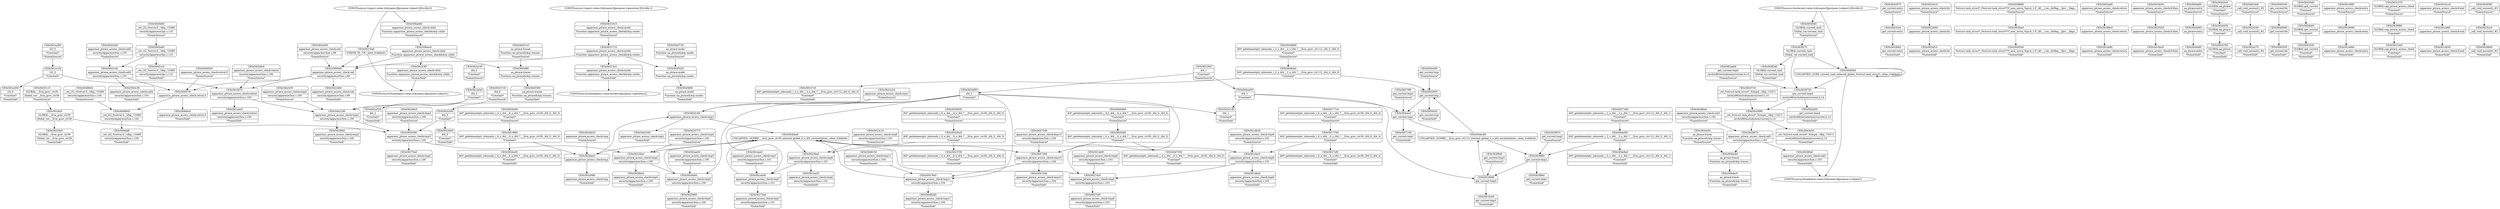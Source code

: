 digraph {
	CE0x564ed00 [shape=record,shape=Mrecord,label="{CE0x564ed00|get_current:tmp|*SummSource*}"]
	"CONST[source:2(external),value:2(dynamic)][purpose:{subject}][SrcIdx:2]"
	CE0x56436b0 [shape=record,shape=Mrecord,label="{CE0x56436b0|get_current:entry|*SummSink*}"]
	CE0x56227c0 [shape=record,shape=Mrecord,label="{CE0x56227c0|i64_0|*Constant*|*SummSource*}"]
	CE0x5623e10 [shape=record,shape=Mrecord,label="{CE0x5623e10|apparmor_ptrace_access_check:bb|*SummSource*}"]
	CE0x563f3d0 [shape=record,shape=Mrecord,label="{CE0x563f3d0|GLOBAL:current_task|Global_var:current_task|*SummSink*}"]
	CE0x563f680 [shape=record,shape=Mrecord,label="{CE0x563f680|%struct.task_struct*_(%struct.task_struct**)*_asm_movq_%gs:$_1:P_,$0_,_r,im,_dirflag_,_fpsr_,_flags_|*SummSource*}"]
	CE0x56186c0 [shape=record,shape=Mrecord,label="{CE0x56186c0|apparmor_ptrace_access_check:return}"]
	CE0x562bba0 [shape=record,shape=Mrecord,label="{CE0x562bba0|COLLAPSED:_GCMRE___llvm_gcov_ctr39_internal_global_6_x_i64_zeroinitializer:_elem_0:default:}"]
	CE0x5625020 [shape=record,shape=Mrecord,label="{CE0x5625020|apparmor_ptrace_access_check:if.then}"]
	"CONST[source:0(mediator),value:2(dynamic)][purpose:{object}]"
	CE0x563f4e0 [shape=record,shape=Mrecord,label="{CE0x563f4e0|%struct.task_struct*_(%struct.task_struct**)*_asm_movq_%gs:$_1:P_,$0_,_r,im,_dirflag_,_fpsr_,_flags_}"]
	CE0x5644af0 [shape=record,shape=Mrecord,label="{CE0x5644af0|aa_ptrace:entry|*SummSource*}"]
	"CONST[source:1(input),value:2(dynamic)][purpose:{object}][SrcIdx:0]"
	CE0x5619e50 [shape=record,shape=Mrecord,label="{CE0x5619e50|apparmor_ptrace_access_check:if.then|*SummSource*}"]
	CE0x5644430 [shape=record,shape=Mrecord,label="{CE0x5644430|GLOBAL:aa_ptrace|*Constant*}"]
	CE0x562ac70 [shape=record,shape=Mrecord,label="{CE0x562ac70|_call_void_mcount()_#2|*SummSink*}"]
	CE0x56228a0 [shape=record,shape=Mrecord,label="{CE0x56228a0|apparmor_ptrace_access_check:tmp4|security/apparmor/lsm.c,100}"]
	CE0x5628f40 [shape=record,shape=Mrecord,label="{CE0x5628f40|apparmor_ptrace_access_check:tmp2|security/apparmor/lsm.c,100|*SummSink*}"]
	CE0x56433e0 [shape=record,shape=Mrecord,label="{CE0x56433e0|get_current:entry}"]
	CE0x564ec90 [shape=record,shape=Mrecord,label="{CE0x564ec90|COLLAPSED:_GCMRE___llvm_gcov_ctr112_internal_global_2_x_i64_zeroinitializer:_elem_0:default:}"]
	CE0x5643980 [shape=record,shape=Mrecord,label="{CE0x5643980|_ret_%struct.task_struct*_%tmp4,_!dbg_!15471|./arch/x86/include/asm/current.h,14}"]
	CE0x562a320 [shape=record,shape=Mrecord,label="{CE0x562a320|i64_2|*Constant*|*SummSink*}"]
	CE0x5645380 [shape=record,shape=Mrecord,label="{CE0x5645380|aa_ptrace:tracee|Function::aa_ptrace&Arg::tracee::|*SummSink*}"]
	CE0x54b2200 [shape=record,shape=Mrecord,label="{CE0x54b2200|apparmor_ptrace_access_check:tmp2|security/apparmor/lsm.c,100|*SummSource*}"]
	CE0x561a120 [shape=record,shape=Mrecord,label="{CE0x561a120|i32_0|*Constant*}"]
	CE0x5624160 [shape=record,shape=Mrecord,label="{CE0x5624160|apparmor_ptrace_access_check:tmp1}"]
	CE0x56441f0 [shape=record,shape=Mrecord,label="{CE0x56441f0|apparmor_ptrace_access_check:call2|security/apparmor/lsm.c,103|*SummSink*}"]
	CE0x5640350 [shape=record,shape=Mrecord,label="{CE0x5640350|get_current:bb|*SummSink*}"]
	CE0x563f8e0 [shape=record,shape=Mrecord,label="{CE0x563f8e0|get_current:tmp2|*SummSink*}"]
	CE0x5647340 [shape=record,shape=Mrecord,label="{CE0x5647340|apparmor_ptrace_access_check:tmp10|security/apparmor/lsm.c,104|*SummSink*}"]
	CE0x5646db0 [shape=record,shape=Mrecord,label="{CE0x5646db0|i64*_getelementptr_inbounds_(_6_x_i64_,_6_x_i64_*___llvm_gcov_ctr39,_i64_0,_i64_5)|*Constant*|*SummSource*}"]
	CE0x5620110 [shape=record,shape=Mrecord,label="{CE0x5620110|GLOBAL:__llvm_gcov_ctr39|Global_var:__llvm_gcov_ctr39|*SummSource*}"]
	CE0x56437c0 [shape=record,shape=Mrecord,label="{CE0x56437c0|_ret_%struct.task_struct*_%tmp4,_!dbg_!15471|./arch/x86/include/asm/current.h,14|*SummSource*}"]
	CE0x5644bf0 [shape=record,shape=Mrecord,label="{CE0x5644bf0|aa_ptrace:entry|*SummSink*}"]
	CE0x5644ec0 [shape=record,shape=Mrecord,label="{CE0x5644ec0|aa_ptrace:tracer|Function::aa_ptrace&Arg::tracer::|*SummSink*}"]
	CE0x56430d0 [shape=record,shape=Mrecord,label="{CE0x56430d0|GLOBAL:get_current|*Constant*|*SummSource*}"]
	CE0x5648640 [shape=record,shape=Mrecord,label="{CE0x5648640|_ret_i32_%retval.0,_!dbg_!15480|security/apparmor/lsm.c,104}"]
	CE0x56443c0 [shape=record,shape=Mrecord,label="{CE0x56443c0|GLOBAL:aa_ptrace|*Constant*|*SummSource*}"]
	CE0x5643200 [shape=record,shape=Mrecord,label="{CE0x5643200|GLOBAL:get_current|*Constant*|*SummSink*}"]
	CE0x56467f0 [shape=record,shape=Mrecord,label="{CE0x56467f0|apparmor_ptrace_access_check:retval.0}"]
	CE0x56177c0 [shape=record,shape=Mrecord,label="{CE0x56177c0|i64*_getelementptr_inbounds_(_6_x_i64_,_6_x_i64_*___llvm_gcov_ctr39,_i64_0,_i64_4)|*Constant*|*SummSource*}"]
	CE0x5629a00 [shape=record,shape=Mrecord,label="{CE0x5629a00|i64*_getelementptr_inbounds_(_6_x_i64_,_6_x_i64_*___llvm_gcov_ctr39,_i64_0,_i64_0)|*Constant*|*SummSource*}"]
	CE0x55869d0 [shape=record,shape=Mrecord,label="{CE0x55869d0|apparmor_ptrace_access_check:call|security/apparmor/lsm.c,99}"]
	CE0x56472d0 [shape=record,shape=Mrecord,label="{CE0x56472d0|apparmor_ptrace_access_check:tmp10|security/apparmor/lsm.c,104|*SummSource*}"]
	CE0x561a290 [shape=record,shape=Mrecord,label="{CE0x561a290|i32_0|*Constant*|*SummSource*}"]
	CE0x5618090 [shape=record,shape=Mrecord,label="{CE0x5618090|apparmor_ptrace_access_check:entry}"]
	CE0x56482d0 [shape=record,shape=Mrecord,label="{CE0x56482d0|apparmor_ptrace_access_check:tmp11|security/apparmor/lsm.c,104|*SummSink*}"]
	CE0x561fa80 [shape=record,shape=Mrecord,label="{CE0x561fa80|apparmor_ptrace_access_check:return|*SummSink*}"]
	CE0x5620b20 [shape=record,shape=Mrecord,label="{CE0x5620b20|i64*_getelementptr_inbounds_(_6_x_i64_,_6_x_i64_*___llvm_gcov_ctr39,_i64_0,_i64_3)|*Constant*}"]
	CE0x5631070 [shape=record,shape=Mrecord,label="{CE0x5631070|GLOBAL:cap_ptrace_access_check|*Constant*|*SummSource*}"]
	CE0x56310e0 [shape=record,shape=Mrecord,label="{CE0x56310e0|GLOBAL:cap_ptrace_access_check|*Constant*|*SummSink*}"]
	CE0x5646920 [shape=record,shape=Mrecord,label="{CE0x5646920|apparmor_ptrace_access_check:retval.0|*SummSource*}"]
	CE0x5622c20 [shape=record,shape=Mrecord,label="{CE0x5622c20|apparmor_ptrace_access_check:tmp1|*SummSource*}"]
	CE0x562af20 [shape=record,shape=Mrecord,label="{CE0x562af20|get_current:tmp4|./arch/x86/include/asm/current.h,14|*SummSink*}"]
	CE0x564eec0 [shape=record,shape=Mrecord,label="{CE0x564eec0|get_current:tmp1}"]
	CE0x56447b0 [shape=record,shape=Mrecord,label="{CE0x56447b0|GLOBAL:aa_ptrace|*Constant*|*SummSink*}"]
	CE0x564f3b0 [shape=record,shape=Mrecord,label="{CE0x564f3b0|COLLAPSED:_GCRE_current_task_external_global_%struct.task_struct*:_elem_0:default:}"]
	CE0x56225a0 [shape=record,shape=Mrecord,label="{CE0x56225a0|GLOBAL:__llvm_gcov_ctr39|Global_var:__llvm_gcov_ctr39|*SummSink*}"]
	CE0x5627dc0 [shape=record,shape=Mrecord,label="{CE0x5627dc0|apparmor_ptrace_access_check:tmp9|security/apparmor/lsm.c,103}"]
	CE0x5648150 [shape=record,shape=Mrecord,label="{CE0x5648150|apparmor_ptrace_access_check:tmp11|security/apparmor/lsm.c,104|*SummSource*}"]
	CE0x562ad30 [shape=record,shape=Mrecord,label="{CE0x562ad30|apparmor_ptrace_access_check:call|security/apparmor/lsm.c,99|*SummSource*}"]
	CE0x56527c0 [shape=record,shape=Mrecord,label="{CE0x56527c0|i64*_getelementptr_inbounds_(_2_x_i64_,_2_x_i64_*___llvm_gcov_ctr112,_i64_0,_i64_0)|*Constant*|*SummSink*}"]
	CE0x562aeb0 [shape=record,shape=Mrecord,label="{CE0x562aeb0|get_current:tmp4|./arch/x86/include/asm/current.h,14|*SummSource*}"]
	CE0x5632ad0 [shape=record,shape=Mrecord,label="{CE0x5632ad0|apparmor_ptrace_access_check:return|*SummSource*}"]
	CE0x56370a0 [shape=record,shape=Mrecord,label="{CE0x56370a0|apparmor_ptrace_access_check:tmp3|security/apparmor/lsm.c,100|*SummSink*}"]
	CE0x56212c0 [shape=record,shape=Mrecord,label="{CE0x56212c0|apparmor_ptrace_access_check:mode|Function::apparmor_ptrace_access_check&Arg::mode::|*SummSink*}"]
	CE0x564f340 [shape=record,shape=Mrecord,label="{CE0x564f340|%struct.task_struct*_(%struct.task_struct**)*_asm_movq_%gs:$_1:P_,$0_,_r,im,_dirflag_,_fpsr_,_flags_|*SummSink*}"]
	CE0x5646ac0 [shape=record,shape=Mrecord,label="{CE0x5646ac0|apparmor_ptrace_access_check:retval.0|*SummSink*}"]
	CE0x564ef30 [shape=record,shape=Mrecord,label="{CE0x564ef30|i64*_getelementptr_inbounds_(_2_x_i64_,_2_x_i64_*___llvm_gcov_ctr112,_i64_0,_i64_1)|*Constant*}"]
	CE0x5629750 [shape=record,shape=Mrecord,label="{CE0x5629750|get_current:tmp4|./arch/x86/include/asm/current.h,14}"]
	CE0x5640190 [shape=record,shape=Mrecord,label="{CE0x5640190|get_current:bb|*SummSource*}"]
	CE0x5643570 [shape=record,shape=Mrecord,label="{CE0x5643570|get_current:entry|*SummSource*}"]
	"CONST[source:1(input),value:2(dynamic)][purpose:{operation}][SrcIdx:1]"
	CE0x54b2340 [shape=record,shape=Mrecord,label="{CE0x54b2340|apparmor_ptrace_access_check:tmp1|*SummSink*}"]
	CE0x5644960 [shape=record,shape=Mrecord,label="{CE0x5644960|aa_ptrace:entry}"]
	CE0x5628a60 [shape=record,shape=Mrecord,label="{CE0x5628a60|GLOBAL:get_current|*Constant*}"]
	CE0x561ea20 [shape=record,shape=Mrecord,label="{CE0x561ea20|apparmor_ptrace_access_check:tmp6|security/apparmor/lsm.c,101|*SummSink*}"]
	CE0x5623fe0 [shape=record,shape=Mrecord,label="{CE0x5623fe0|i64_1|*Constant*|*SummSource*}"]
	CE0x5623d00 [shape=record,shape=Mrecord,label="{CE0x5623d00|apparmor_ptrace_access_check:bb}"]
	CE0x5644cb0 [shape=record,shape=Mrecord,label="{CE0x5644cb0|aa_ptrace:tracer|Function::aa_ptrace&Arg::tracer::}"]
	CE0x5624f10 [shape=record,shape=Mrecord,label="{CE0x5624f10|apparmor_ptrace_access_check:bb|*SummSink*}"]
	CE0x561fec0 [shape=record,shape=Mrecord,label="{CE0x561fec0|GLOBAL:__llvm_gcov_ctr39|Global_var:__llvm_gcov_ctr39}"]
	CE0x5636920 [shape=record,shape=Mrecord,label="{CE0x5636920|i64*_getelementptr_inbounds_(_6_x_i64_,_6_x_i64_*___llvm_gcov_ctr39,_i64_0,_i64_3)|*Constant*|*SummSource*}"]
	CE0x561d030 [shape=record,shape=Mrecord,label="{CE0x561d030|apparmor_ptrace_access_check:if.end|*SummSink*}"]
	CE0x561db30 [shape=record,shape=Mrecord,label="{CE0x561db30|apparmor_ptrace_access_check:tmp8|security/apparmor/lsm.c,103|*SummSource*}"]
	CE0x5645520 [shape=record,shape=Mrecord,label="{CE0x5645520|aa_ptrace:mode|Function::aa_ptrace&Arg::mode::}"]
	CE0x5623c10 [shape=record,shape=Mrecord,label="{CE0x5623c10|apparmor_ptrace_access_check:tmp6|security/apparmor/lsm.c,101|*SummSource*}"]
	CE0x561ed50 [shape=record,shape=Mrecord,label="{CE0x561ed50|apparmor_ptrace_access_check:tmp7|security/apparmor/lsm.c,101}"]
	CE0x56286e0 [shape=record,shape=Mrecord,label="{CE0x56286e0|apparmor_ptrace_access_check:call1|security/apparmor/lsm.c,103|*SummSource*}"]
	CE0x5645a00 [shape=record,shape=Mrecord,label="{CE0x5645a00|_ret_i32_%error.0,_!dbg_!15485|security/apparmor/ipc.c,110}"]
	CE0x5622460 [shape=record,shape=Mrecord,label="{CE0x5622460|apparmor_ptrace_access_check:call|security/apparmor/lsm.c,99|*SummSink*}"]
	CE0x561fd70 [shape=record,shape=Mrecord,label="{CE0x561fd70|apparmor_ptrace_access_check:tobool|security/apparmor/lsm.c,100}"]
	CE0x5620770 [shape=record,shape=Mrecord,label="{CE0x5620770|apparmor_ptrace_access_check:tmp4|security/apparmor/lsm.c,100|*SummSource*}"]
	CE0x56570f0 [shape=record,shape=Mrecord,label="{CE0x56570f0|get_current:tmp1|*SummSource*}"]
	CE0x5627ef0 [shape=record,shape=Mrecord,label="{CE0x5627ef0|apparmor_ptrace_access_check:tmp9|security/apparmor/lsm.c,103|*SummSink*}"]
	CE0x561a6b0 [shape=record,shape=Mrecord,label="{CE0x561a6b0|apparmor_ptrace_access_check:entry|*SummSink*}"]
	CE0x5624080 [shape=record,shape=Mrecord,label="{CE0x5624080|apparmor_ptrace_access_check:tmp|*SummSink*}"]
	CE0x5648af0 [shape=record,shape=Mrecord,label="{CE0x5648af0|_ret_i32_%retval.0,_!dbg_!15480|security/apparmor/lsm.c,104|*SummSink*}"]
	CE0x5644f90 [shape=record,shape=Mrecord,label="{CE0x5644f90|aa_ptrace:tracee|Function::aa_ptrace&Arg::tracee::}"]
	CE0x561dba0 [shape=record,shape=Mrecord,label="{CE0x561dba0|apparmor_ptrace_access_check:tmp8|security/apparmor/lsm.c,103|*SummSink*}"]
	CE0x56451c0 [shape=record,shape=Mrecord,label="{CE0x56451c0|aa_ptrace:tracee|Function::aa_ptrace&Arg::tracee::|*SummSource*}"]
	CE0x563f800 [shape=record,shape=Mrecord,label="{CE0x563f800|get_current:tmp2}"]
	CE0x54b2190 [shape=record,shape=Mrecord,label="{CE0x54b2190|apparmor_ptrace_access_check:tmp2|security/apparmor/lsm.c,100}"]
	CE0x5645df0 [shape=record,shape=Mrecord,label="{CE0x5645df0|i64*_getelementptr_inbounds_(_6_x_i64_,_6_x_i64_*___llvm_gcov_ctr39,_i64_0,_i64_5)|*Constant*}"]
	CE0x5644260 [shape=record,shape=Mrecord,label="{CE0x5644260|apparmor_ptrace_access_check:call2|security/apparmor/lsm.c,103|*SummSource*}"]
	CE0x562bac0 [shape=record,shape=Mrecord,label="{CE0x562bac0|apparmor_ptrace_access_check:tmp}"]
	CE0x562a390 [shape=record,shape=Mrecord,label="{CE0x562a390|i64_0|*Constant*}"]
	CE0x56241d0 [shape=record,shape=Mrecord,label="{CE0x56241d0|i64_1|*Constant*|*SummSink*}"]
	CE0x56204c0 [shape=record,shape=Mrecord,label="{CE0x56204c0|apparmor_ptrace_access_check:tmp3|security/apparmor/lsm.c,100|*SummSource*}"]
	CE0x5643e30 [shape=record,shape=Mrecord,label="{CE0x5643e30|_ret_%struct.task_struct*_%tmp4,_!dbg_!15471|./arch/x86/include/asm/current.h,14|*SummSink*}"]
	CE0x563d880 [shape=record,shape=Mrecord,label="{CE0x563d880|i64*_getelementptr_inbounds_(_2_x_i64_,_2_x_i64_*___llvm_gcov_ctr112,_i64_0,_i64_0)|*Constant*|*SummSource*}"]
	CE0x56486b0 [shape=record,shape=Mrecord,label="{CE0x56486b0|_ret_i32_%retval.0,_!dbg_!15480|security/apparmor/lsm.c,104|*SummSource*}"]
	CE0x5657340 [shape=record,shape=Mrecord,label="{CE0x5657340|i64*_getelementptr_inbounds_(_2_x_i64_,_2_x_i64_*___llvm_gcov_ctr112,_i64_0,_i64_1)|*Constant*|*SummSource*}"]
	CE0x54b24a0 [shape=record,shape=Mrecord,label="{CE0x54b24a0|_call_void_mcount()_#2|*SummSource*}"]
	CE0x5623ba0 [shape=record,shape=Mrecord,label="{CE0x5623ba0|apparmor_ptrace_access_check:tmp6|security/apparmor/lsm.c,101}"]
	CE0x561def0 [shape=record,shape=Mrecord,label="{CE0x561def0|apparmor_ptrace_access_check:tmp9|security/apparmor/lsm.c,103|*SummSource*}"]
	CE0x56288a0 [shape=record,shape=Mrecord,label="{CE0x56288a0|apparmor_ptrace_access_check:call1|security/apparmor/lsm.c,103|*SummSink*}"]
	CE0x562bb30 [shape=record,shape=Mrecord,label="{CE0x562bb30|apparmor_ptrace_access_check:tmp|*SummSource*}"]
	CE0x5629690 [shape=record,shape=Mrecord,label="{CE0x5629690|_call_void_mcount()_#2|*SummSink*}"]
	CE0x5620960 [shape=record,shape=Mrecord,label="{CE0x5620960|apparmor_ptrace_access_check:tmp5|security/apparmor/lsm.c,100|*SummSink*}"]
	CE0x558aac0 [shape=record,shape=Mrecord,label="{CE0x558aac0|apparmor_ptrace_access_check:child|Function::apparmor_ptrace_access_check&Arg::child::}"]
	CE0x5645860 [shape=record,shape=Mrecord,label="{CE0x5645860|aa_ptrace:mode|Function::aa_ptrace&Arg::mode::|*SummSink*}"]
	CE0x561d3a0 [shape=record,shape=Mrecord,label="{CE0x561d3a0|i64_2|*Constant*}"]
	CE0x5647260 [shape=record,shape=Mrecord,label="{CE0x5647260|apparmor_ptrace_access_check:tmp10|security/apparmor/lsm.c,104}"]
	CE0x5645730 [shape=record,shape=Mrecord,label="{CE0x5645730|aa_ptrace:mode|Function::aa_ptrace&Arg::mode::|*SummSource*}"]
	CE0x5620380 [shape=record,shape=Mrecord,label="{CE0x5620380|apparmor_ptrace_access_check:tmp3|security/apparmor/lsm.c,100}"]
	CE0x5623700 [shape=record,shape=Mrecord,label="{CE0x5623700|i64*_getelementptr_inbounds_(_6_x_i64_,_6_x_i64_*___llvm_gcov_ctr39,_i64_0,_i64_3)|*Constant*|*SummSink*}"]
	CE0x5619f80 [shape=record,shape=Mrecord,label="{CE0x5619f80|i64*_getelementptr_inbounds_(_6_x_i64_,_6_x_i64_*___llvm_gcov_ctr39,_i64_0,_i64_0)|*Constant*}"]
	CE0x56240f0 [shape=record,shape=Mrecord,label="{CE0x56240f0|i64_1|*Constant*}"]
	CE0x5617750 [shape=record,shape=Mrecord,label="{CE0x5617750|i64*_getelementptr_inbounds_(_6_x_i64_,_6_x_i64_*___llvm_gcov_ctr39,_i64_0,_i64_4)|*Constant*}"]
	CE0x561afd0 [shape=record,shape=Mrecord,label="{CE0x561afd0|apparmor_ptrace_access_check:if.end}"]
	CE0x561dac0 [shape=record,shape=Mrecord,label="{CE0x561dac0|apparmor_ptrace_access_check:tmp8|security/apparmor/lsm.c,103}"]
	CE0x5622830 [shape=record,shape=Mrecord,label="{CE0x5622830|i64_0|*Constant*|*SummSink*}"]
	CE0x56223f0 [shape=record,shape=Mrecord,label="{CE0x56223f0|apparmor_ptrace_access_check:child|Function::apparmor_ptrace_access_check&Arg::child::|*SummSink*}"]
	CE0x5630f90 [shape=record,shape=Mrecord,label="{CE0x5630f90|GLOBAL:cap_ptrace_access_check|*Constant*}"]
	CE0x5631910 [shape=record,shape=Mrecord,label="{CE0x5631910|apparmor_ptrace_access_check:mode|Function::apparmor_ptrace_access_check&Arg::mode::|*SummSource*}"]
	CE0x5631710 [shape=record,shape=Mrecord,label="{CE0x5631710|apparmor_ptrace_access_check:mode|Function::apparmor_ptrace_access_check&Arg::mode::}"]
	CE0x5627af0 [shape=record,shape=Mrecord,label="{CE0x5627af0|i64*_getelementptr_inbounds_(_6_x_i64_,_6_x_i64_*___llvm_gcov_ctr39,_i64_0,_i64_4)|*Constant*|*SummSink*}"]
	CE0x564ee50 [shape=record,shape=Mrecord,label="{CE0x564ee50|i64_1|*Constant*}"]
	CE0x563f340 [shape=record,shape=Mrecord,label="{CE0x563f340|GLOBAL:current_task|Global_var:current_task|*SummSource*}"]
	CE0x562aa50 [shape=record,shape=Mrecord,label="{CE0x562aa50|apparmor_ptrace_access_check:tmp5|security/apparmor/lsm.c,100|*SummSource*}"]
	CE0x5640060 [shape=record,shape=Mrecord,label="{CE0x5640060|get_current:bb}"]
	CE0x5620dc0 [shape=record,shape=Mrecord,label="{CE0x5620dc0|apparmor_ptrace_access_check:tobool|security/apparmor/lsm.c,100|*SummSource*}"]
	CE0x5657160 [shape=record,shape=Mrecord,label="{CE0x5657160|get_current:tmp1|*SummSink*}"]
	CE0x5616c00 [shape=record,shape=Mrecord,label="{CE0x5616c00|get_current:tmp3|*SummSink*}"]
	CE0x563f270 [shape=record,shape=Mrecord,label="{CE0x563f270|GLOBAL:current_task|Global_var:current_task}"]
	CE0x562ba50 [shape=record,shape=Mrecord,label="{CE0x562ba50|i64*_getelementptr_inbounds_(_6_x_i64_,_6_x_i64_*___llvm_gcov_ctr39,_i64_0,_i64_0)|*Constant*|*SummSink*}"]
	CE0x562a1f0 [shape=record,shape=Mrecord,label="{CE0x562a1f0|i64_2|*Constant*|*SummSource*}"]
	CE0x5628bc0 [shape=record,shape=Mrecord,label="{CE0x5628bc0|apparmor_ptrace_access_check:tmp4|security/apparmor/lsm.c,100|*SummSink*}"]
	"CONST[source:0(mediator),value:2(dynamic)][purpose:{subject}]"
	CE0x561b1c0 [shape=record,shape=Mrecord,label="{CE0x561b1c0|apparmor_ptrace_access_check:if.end|*SummSource*}"]
	CE0x56173e0 [shape=record,shape=Mrecord,label="{CE0x56173e0|apparmor_ptrace_access_check:tmp7|security/apparmor/lsm.c,101|*SummSink*}"]
	CE0x5624240 [shape=record,shape=Mrecord,label="{CE0x5624240|_call_void_mcount()_#2}"]
	CE0x5645cc0 [shape=record,shape=Mrecord,label="{CE0x5645cc0|_ret_i32_%error.0,_!dbg_!15485|security/apparmor/ipc.c,110|*SummSink*}"]
	CE0x563f870 [shape=record,shape=Mrecord,label="{CE0x563f870|get_current:tmp2|*SummSource*}"]
	CE0x558ab60 [shape=record,shape=Mrecord,label="{CE0x558ab60|apparmor_ptrace_access_check:child|Function::apparmor_ptrace_access_check&Arg::child::|*SummSource*}"]
	CE0x5647050 [shape=record,shape=Mrecord,label="{CE0x5647050|i64*_getelementptr_inbounds_(_6_x_i64_,_6_x_i64_*___llvm_gcov_ctr39,_i64_0,_i64_5)|*Constant*|*SummSink*}"]
	CE0x5619ec0 [shape=record,shape=Mrecord,label="{CE0x5619ec0|apparmor_ptrace_access_check:if.then|*SummSink*}"]
	CE0x564e8a0 [shape=record,shape=Mrecord,label="{CE0x564e8a0|i64*_getelementptr_inbounds_(_2_x_i64_,_2_x_i64_*___llvm_gcov_ctr112,_i64_0,_i64_1)|*Constant*|*SummSink*}"]
	CE0x5628670 [shape=record,shape=Mrecord,label="{CE0x5628670|apparmor_ptrace_access_check:call1|security/apparmor/lsm.c,103}"]
	CE0x561a420 [shape=record,shape=Mrecord,label="{CE0x561a420|apparmor_ptrace_access_check:tobool|security/apparmor/lsm.c,100|*SummSink*}"]
	CE0x5616b60 [shape=record,shape=Mrecord,label="{CE0x5616b60|get_current:tmp3}"]
	CE0x563f9d0 [shape=record,shape=Mrecord,label="{CE0x563f9d0|get_current:tmp3|*SummSource*}"]
	CE0x5616cc0 [shape=record,shape=Mrecord,label="{CE0x5616cc0|_call_void_mcount()_#2}"]
	CE0x5648cb0 [shape=record,shape=Mrecord,label="{CE0x5648cb0|i64*_getelementptr_inbounds_(_2_x_i64_,_2_x_i64_*___llvm_gcov_ctr112,_i64_0,_i64_0)|*Constant*}"]
	CE0x561a300 [shape=record,shape=Mrecord,label="{CE0x561a300|i32_0|*Constant*|*SummSink*}"]
	CE0x561eee0 [shape=record,shape=Mrecord,label="{CE0x561eee0|apparmor_ptrace_access_check:tmp7|security/apparmor/lsm.c,101|*SummSource*}"]
	CE0x5652850 [shape=record,shape=Mrecord,label="{CE0x5652850|get_current:tmp}"]
	"CONST[source:0(mediator),value:0(static)][purpose:{operation}]"
	CE0x561b9f0 [shape=record,shape=Mrecord,label="{CE0x561b9f0|apparmor_ptrace_access_check:entry|*SummSource*}"]
	CE0x5644e50 [shape=record,shape=Mrecord,label="{CE0x5644e50|aa_ptrace:tracer|Function::aa_ptrace&Arg::tracer::|*SummSource*}"]
	CE0x5628d40 [shape=record,shape=Mrecord,label="{CE0x5628d40|apparmor_ptrace_access_check:tmp5|security/apparmor/lsm.c,100}"]
	CE0x56295f0 [shape=record,shape=Mrecord,label="{CE0x56295f0|_call_void_mcount()_#2|*SummSource*}"]
	CE0x5644140 [shape=record,shape=Mrecord,label="{CE0x5644140|apparmor_ptrace_access_check:call2|security/apparmor/lsm.c,103}"]
	CE0x5647840 [shape=record,shape=Mrecord,label="{CE0x5647840|apparmor_ptrace_access_check:tmp11|security/apparmor/lsm.c,104}"]
	CE0x5645b60 [shape=record,shape=Mrecord,label="{CE0x5645b60|_ret_i32_%error.0,_!dbg_!15485|security/apparmor/ipc.c,110|*SummSource*}"]
	CE0x5650e20 [shape=record,shape=Mrecord,label="{CE0x5650e20|get_current:tmp|*SummSink*}"]
	CE0x56316a0 [shape=record,shape=Mrecord,label="{CE0x56316a0|VOIDTB_TE:_CE:_elem_0:default:}"]
	CE0x5620b20 -> CE0x5623700
	"CONST[source:2(external),value:2(dynamic)][purpose:{subject}][SrcIdx:2]" -> CE0x564f3b0
	CE0x56177c0 -> CE0x5617750
	CE0x56240f0 -> CE0x5624160
	CE0x5623fe0 -> CE0x56240f0
	CE0x5644e50 -> CE0x5644cb0
	CE0x5629a00 -> CE0x5619f80
	CE0x5644140 -> CE0x56441f0
	CE0x5645520 -> CE0x5645860
	CE0x561a120 -> CE0x561a300
	CE0x56227c0 -> CE0x562a390
	CE0x561a290 -> CE0x561a120
	CE0x5628d40 -> CE0x562bba0
	"CONST[source:1(input),value:2(dynamic)][purpose:{object}][SrcIdx:0]" -> CE0x56316a0
	CE0x561dac0 -> CE0x5627dc0
	CE0x56451c0 -> CE0x5644f90
	CE0x562bba0 -> CE0x5647260
	"CONST[source:2(external),value:2(dynamic)][purpose:{subject}][SrcIdx:2]" -> CE0x563f340
	CE0x5631710 -> CE0x55869d0
	CE0x562bac0 -> CE0x5624080
	CE0x5622c20 -> CE0x5624160
	CE0x5647260 -> CE0x5647340
	CE0x56472d0 -> CE0x5647260
	CE0x564ef30 -> CE0x564e8a0
	"CONST[source:1(input),value:2(dynamic)][purpose:{operation}][SrcIdx:1]" -> CE0x5631910
	CE0x5644960 -> CE0x5644bf0
	CE0x5628670 -> CE0x5644cb0
	CE0x56288a0 -> "CONST[source:0(mediator),value:2(dynamic)][purpose:{subject}]"
	CE0x5644f90 -> CE0x5645380
	CE0x5647840 -> CE0x562bba0
	CE0x56286e0 -> CE0x5628670
	CE0x5624160 -> CE0x562bba0
	CE0x5648150 -> CE0x5647840
	CE0x558aac0 -> CE0x56223f0
	CE0x56240f0 -> CE0x561ed50
	CE0x56228a0 -> CE0x5628bc0
	CE0x5623d00 -> CE0x5624f10
	CE0x5620380 -> CE0x56228a0
	CE0x563f800 -> CE0x563f8e0
	CE0x563f800 -> CE0x5616b60
	CE0x5616b60 -> CE0x564ec90
	CE0x563f270 -> CE0x563f3d0
	CE0x54b2200 -> CE0x54b2190
	CE0x564f3b0 -> CE0x564f3b0
	CE0x5617750 -> CE0x561dac0
	CE0x56240f0 -> CE0x54b2190
	CE0x5645df0 -> CE0x5647050
	CE0x56212c0 -> "CONST[source:0(mediator),value:0(static)][purpose:{operation}]"
	CE0x5623c10 -> CE0x5623ba0
	CE0x5619e50 -> CE0x5625020
	CE0x56228a0 -> CE0x5628d40
	CE0x5652850 -> CE0x564eec0
	CE0x54b24a0 -> CE0x5624240
	CE0x56295f0 -> CE0x5616cc0
	CE0x564f3b0 -> CE0x5629750
	CE0x562bba0 -> CE0x561dac0
	CE0x564eec0 -> CE0x5657160
	CE0x5652850 -> CE0x5650e20
	CE0x562a1f0 -> CE0x561d3a0
	CE0x5645730 -> CE0x5645520
	CE0x5645a00 -> CE0x5645cc0
	CE0x56223f0 -> "CONST[source:0(mediator),value:2(dynamic)][purpose:{object}]"
	CE0x564f3b0 -> "CONST[source:0(mediator),value:2(dynamic)][purpose:{subject}]"
	CE0x563f680 -> CE0x563f4e0
	CE0x56240f0 -> CE0x5628d40
	CE0x561def0 -> CE0x5627dc0
	CE0x5643980 -> CE0x5628670
	CE0x5616b60 -> CE0x5616c00
	CE0x56437c0 -> CE0x5643980
	CE0x5623ba0 -> CE0x561ea20
	CE0x561d3a0 -> CE0x562a320
	CE0x56570f0 -> CE0x564eec0
	CE0x5646db0 -> CE0x5645df0
	CE0x56186c0 -> CE0x561fa80
	CE0x56486b0 -> CE0x5648640
	CE0x56443c0 -> CE0x5644430
	CE0x5620110 -> CE0x561fec0
	CE0x5623e10 -> CE0x5623d00
	CE0x56240f0 -> CE0x5647840
	CE0x563f9d0 -> CE0x5616b60
	CE0x5620380 -> CE0x56370a0
	CE0x5628670 -> CE0x56288a0
	CE0x564ed00 -> CE0x5652850
	CE0x54b2190 -> CE0x5628f40
	CE0x5620b20 -> CE0x5623ba0
	CE0x561a120 -> CE0x561fd70
	CE0x5648cb0 -> CE0x5652850
	CE0x5627dc0 -> CE0x562bba0
	CE0x563d880 -> CE0x5648cb0
	CE0x563f270 -> CE0x5629750
	CE0x5619f80 -> CE0x562bac0
	CE0x56316a0 -> "CONST[source:0(mediator),value:2(dynamic)][purpose:{object}]"
	CE0x5644af0 -> CE0x5644960
	CE0x5647260 -> CE0x5647840
	CE0x55869d0 -> CE0x561fd70
	CE0x561fd70 -> CE0x561a420
	CE0x5617750 -> CE0x5627af0
	CE0x56316a0 -> CE0x55869d0
	CE0x5629750 -> CE0x562af20
	CE0x56433e0 -> CE0x56436b0
	CE0x564eec0 -> CE0x564ec90
	CE0x5619f80 -> CE0x562ba50
	CE0x562ad30 -> CE0x55869d0
	CE0x562aeb0 -> CE0x5629750
	CE0x562a390 -> CE0x5620380
	CE0x561d3a0 -> CE0x54b2190
	CE0x5632ad0 -> CE0x56186c0
	CE0x5631710 -> CE0x5645520
	CE0x5640190 -> CE0x5640060
	CE0x5624160 -> CE0x54b2340
	CE0x563f340 -> CE0x563f270
	CE0x561fd70 -> CE0x54b2190
	CE0x562bba0 -> CE0x562bac0
	CE0x558aac0 -> CE0x5644f90
	CE0x5645a00 -> CE0x5644140
	CE0x564ec90 -> CE0x5652850
	CE0x5631710 -> CE0x56212c0
	CE0x5645df0 -> CE0x5647260
	CE0x5640060 -> CE0x5640350
	CE0x563f4e0 -> CE0x564f340
	CE0x56240f0 -> CE0x56241d0
	CE0x5643980 -> CE0x5643e30
	CE0x5628a60 -> CE0x5643200
	CE0x561fec0 -> CE0x5620380
	CE0x562bac0 -> CE0x5624160
	CE0x564ee50 -> CE0x5616b60
	CE0x5657340 -> CE0x564ef30
	CE0x5647840 -> CE0x56482d0
	CE0x564ee50 -> CE0x564eec0
	CE0x5644430 -> CE0x56447b0
	CE0x5623fe0 -> CE0x564ee50
	CE0x5629750 -> CE0x5643980
	CE0x56467f0 -> CE0x5646ac0
	CE0x5631910 -> CE0x5631710
	CE0x5636920 -> CE0x5620b20
	CE0x5645b60 -> CE0x5645a00
	CE0x564ec90 -> CE0x563f800
	CE0x5618090 -> CE0x561a6b0
	CE0x558aac0 -> CE0x55869d0
	CE0x5648640 -> CE0x5648af0
	CE0x5644cb0 -> CE0x5644ec0
	CE0x56204c0 -> CE0x5620380
	CE0x562bb30 -> CE0x562bac0
	CE0x5624240 -> CE0x562ac70
	CE0x5620dc0 -> CE0x561fd70
	CE0x5623ba0 -> CE0x561ed50
	CE0x5625020 -> CE0x5619ec0
	CE0x562bba0 -> CE0x5623ba0
	CE0x564ee50 -> CE0x56241d0
	CE0x561afd0 -> CE0x561d030
	CE0x5643570 -> CE0x56433e0
	CE0x56467f0 -> CE0x5648640
	CE0x56430d0 -> CE0x5628a60
	CE0x563f270 -> CE0x564f3b0
	CE0x5646920 -> CE0x56467f0
	CE0x561db30 -> CE0x561dac0
	CE0x561fec0 -> CE0x56225a0
	CE0x5644260 -> CE0x5644140
	CE0x561ed50 -> CE0x56173e0
	CE0x5644140 -> CE0x56467f0
	CE0x5620770 -> CE0x56228a0
	CE0x5627dc0 -> CE0x5627ef0
	CE0x562aa50 -> CE0x5628d40
	CE0x558ab60 -> CE0x558aac0
	CE0x561dac0 -> CE0x561dba0
	CE0x5616cc0 -> CE0x5629690
	CE0x561eee0 -> CE0x561ed50
	CE0x564ef30 -> CE0x563f800
	CE0x55869d0 -> CE0x5622460
	CE0x55869d0 -> CE0x56467f0
	CE0x561b1c0 -> CE0x561afd0
	CE0x562a390 -> CE0x5622830
	CE0x5628d40 -> CE0x5620960
	CE0x56240f0 -> CE0x5627dc0
	CE0x5648cb0 -> CE0x56527c0
	CE0x561b9f0 -> CE0x5618090
	CE0x5630f90 -> CE0x56310e0
	"CONST[source:1(input),value:2(dynamic)][purpose:{object}][SrcIdx:0]" -> CE0x558ab60
	CE0x563f870 -> CE0x563f800
	CE0x561ed50 -> CE0x562bba0
	CE0x562bba0 -> CE0x56228a0
	CE0x54b2190 -> CE0x5620380
	CE0x5631070 -> CE0x5630f90
}